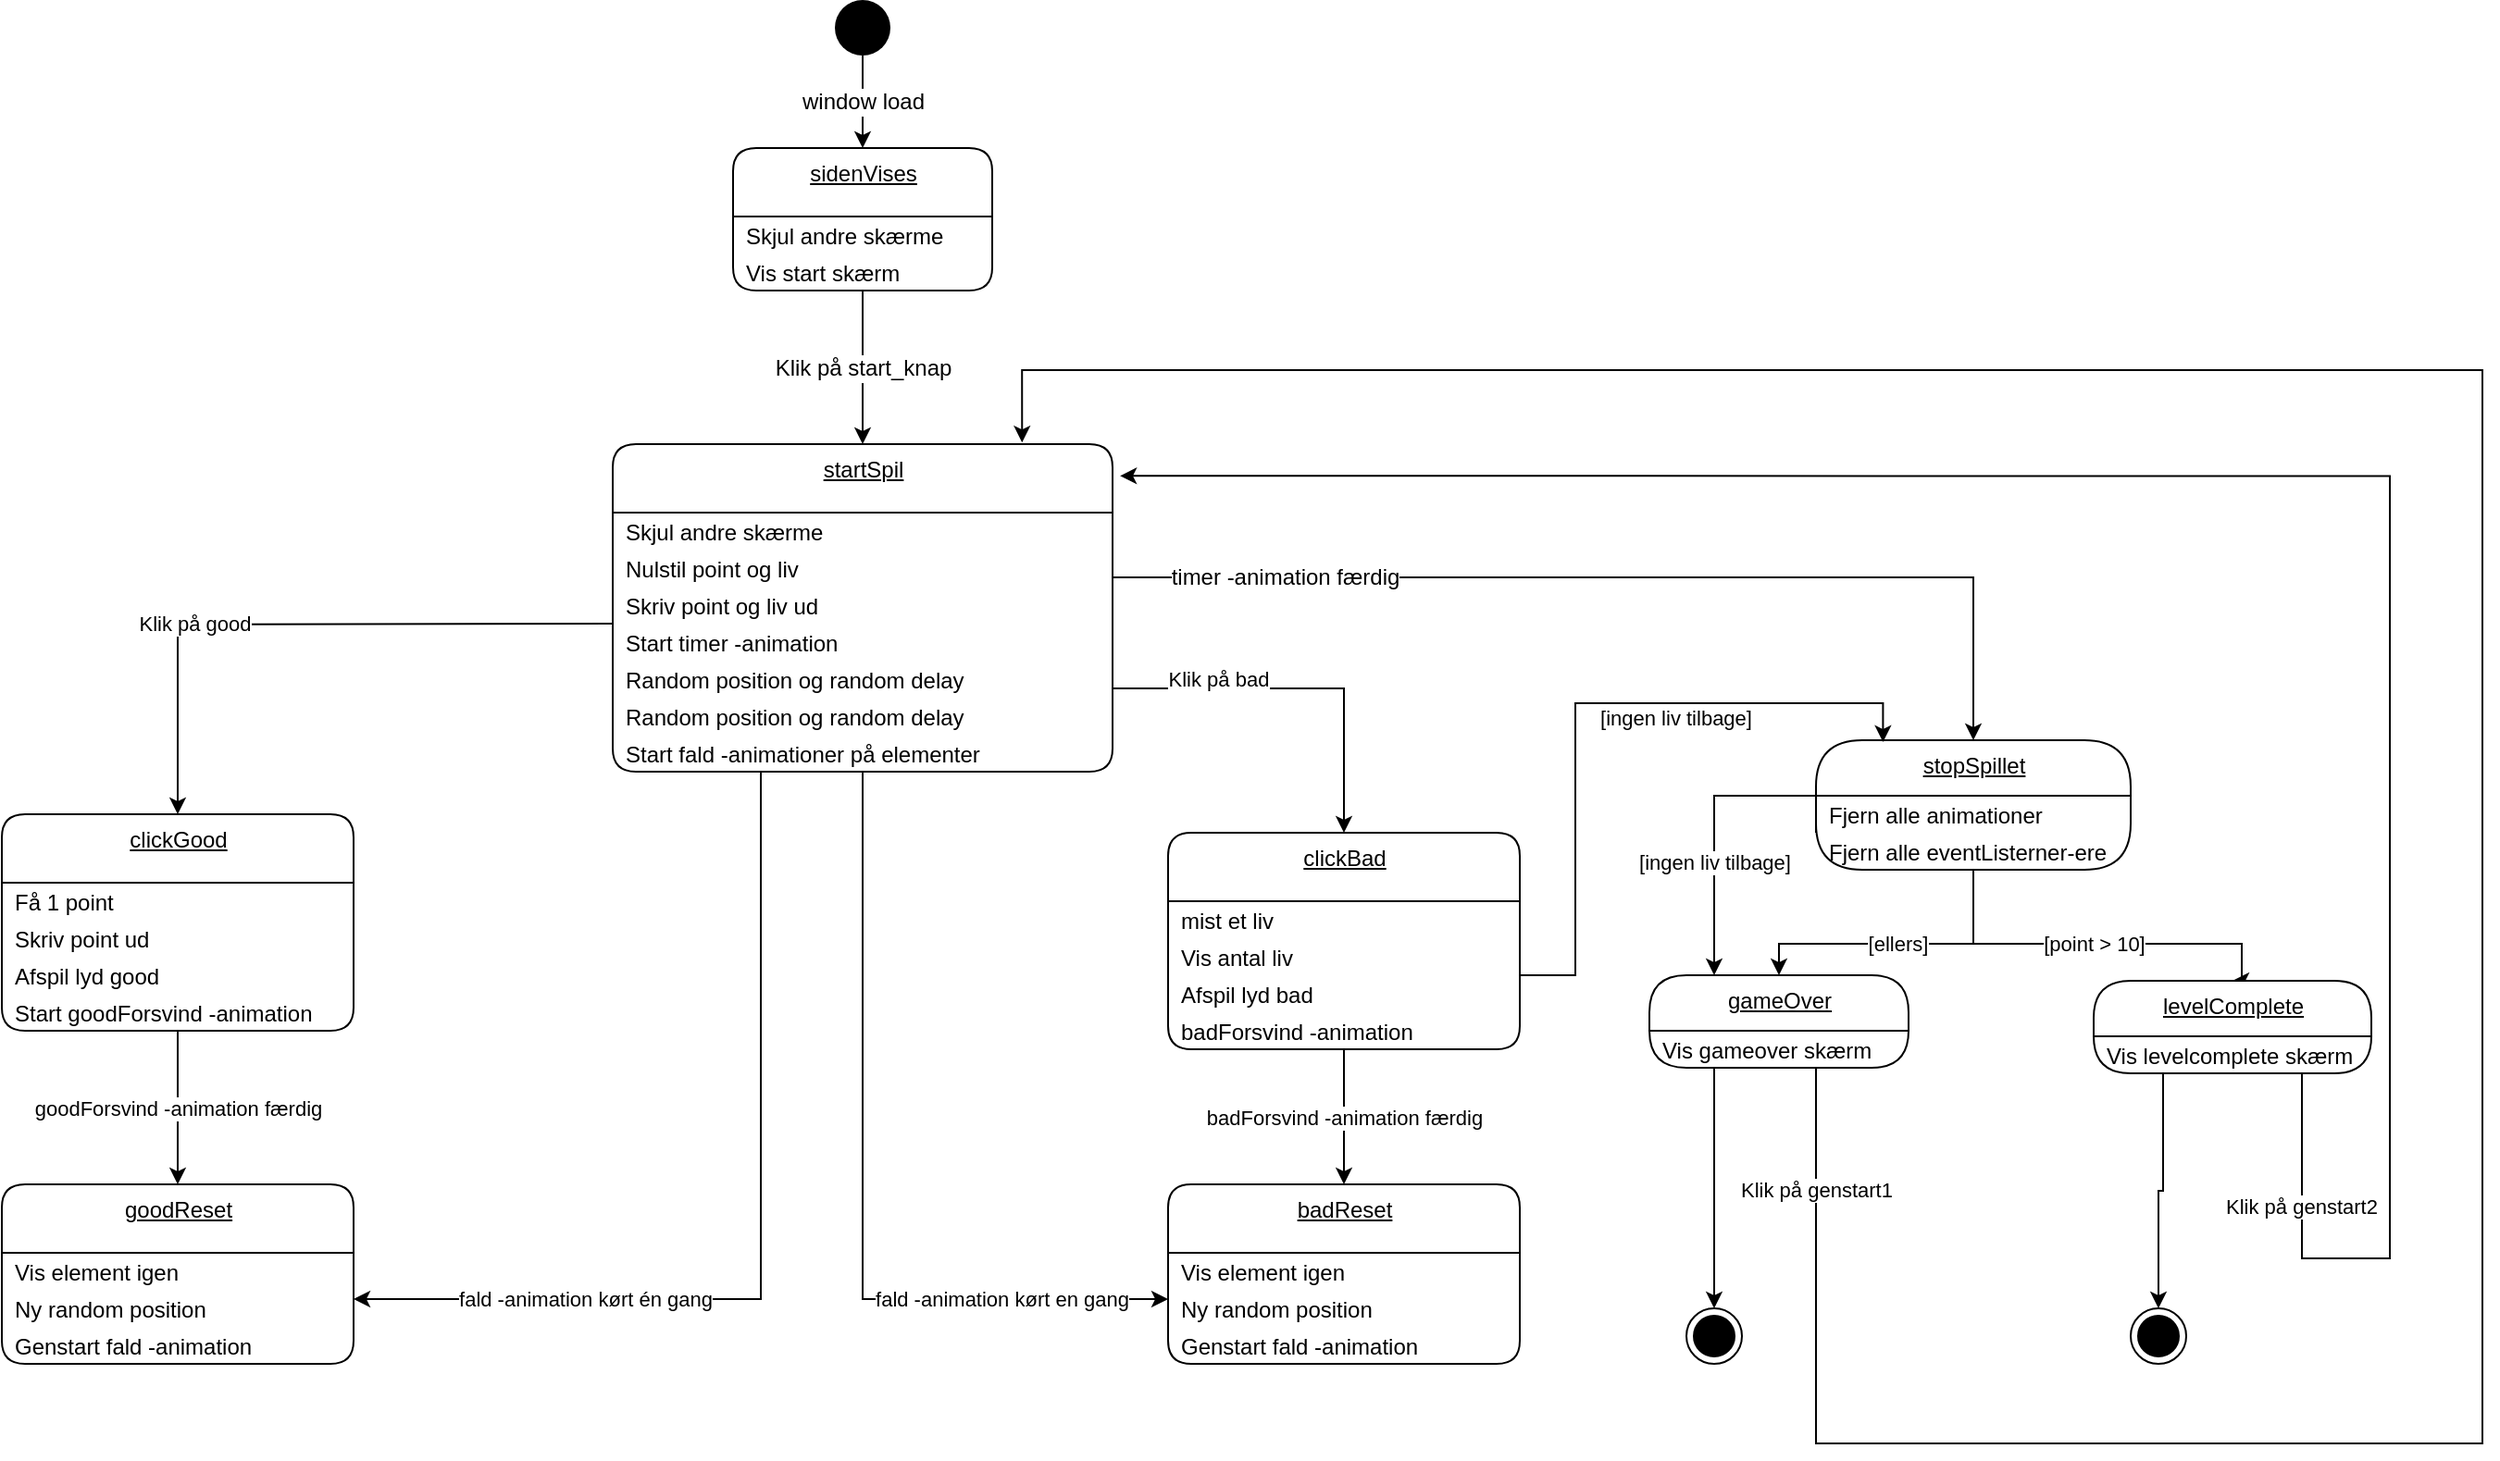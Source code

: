 <mxfile>
    <diagram id="dPa3eCRp1KqCvTpyh3m8" name="Page-1">
        <mxGraphModel dx="1016" dy="619" grid="1" gridSize="10" guides="1" tooltips="1" connect="1" arrows="1" fold="1" page="1" pageScale="1" pageWidth="827" pageHeight="1169" math="0" shadow="0">
            <root>
                <mxCell id="0"/>
                <mxCell id="1" parent="0"/>
                <mxCell id="23" value="&lt;span style=&quot;font-size: 12px&quot;&gt;window load&lt;/span&gt;" style="edgeStyle=orthogonalEdgeStyle;rounded=0;orthogonalLoop=1;jettySize=auto;html=1;exitX=0.5;exitY=1;exitDx=0;exitDy=0;entryX=0.5;entryY=0;entryDx=0;entryDy=0;" parent="1" source="2" target="63" edge="1">
                    <mxGeometry relative="1" as="geometry">
                        <mxPoint x="260" y="80" as="targetPoint"/>
                    </mxGeometry>
                </mxCell>
                <mxCell id="2" value="" style="ellipse;fillColor=#000000;strokeColor=none;" parent="1" vertex="1">
                    <mxGeometry x="460" width="30" height="30" as="geometry"/>
                </mxCell>
                <mxCell id="25" value="startSpil" style="swimlane;fontStyle=4;align=center;verticalAlign=top;childLayout=stackLayout;horizontal=1;startSize=37;horizontalStack=0;resizeParent=1;resizeParentMax=0;resizeLast=0;collapsible=0;marginBottom=0;html=1;rounded=1;absoluteArcSize=1;arcSize=25;" parent="1" vertex="1">
                    <mxGeometry x="340" y="240" width="270" height="177" as="geometry"/>
                </mxCell>
                <mxCell id="26" value="Skjul andre skærme" style="fillColor=none;strokeColor=none;align=left;verticalAlign=middle;spacingLeft=5;" parent="25" vertex="1">
                    <mxGeometry y="37" width="270" height="20" as="geometry"/>
                </mxCell>
                <mxCell id="46" value="Nulstil point og liv" style="fillColor=none;strokeColor=none;align=left;verticalAlign=middle;spacingLeft=5;" parent="25" vertex="1">
                    <mxGeometry y="57" width="270" height="20" as="geometry"/>
                </mxCell>
                <mxCell id="47" value="Skriv point og liv ud" style="fillColor=none;strokeColor=none;align=left;verticalAlign=middle;spacingLeft=5;" parent="25" vertex="1">
                    <mxGeometry y="77" width="270" height="20" as="geometry"/>
                </mxCell>
                <mxCell id="49" value="Start timer -animation" style="fillColor=none;strokeColor=none;align=left;verticalAlign=middle;spacingLeft=5;" parent="25" vertex="1">
                    <mxGeometry y="97" width="270" height="20" as="geometry"/>
                </mxCell>
                <mxCell id="50" value="Random position og random delay" style="fillColor=none;strokeColor=none;align=left;verticalAlign=middle;spacingLeft=5;" parent="25" vertex="1">
                    <mxGeometry y="117" width="270" height="20" as="geometry"/>
                </mxCell>
                <mxCell id="51" value="Random position og random delay" style="fillColor=none;strokeColor=none;align=left;verticalAlign=middle;spacingLeft=5;" parent="25" vertex="1">
                    <mxGeometry y="137" width="270" height="20" as="geometry"/>
                </mxCell>
                <mxCell id="52" value="Start fald -animationer på elementer" style="fillColor=none;strokeColor=none;align=left;verticalAlign=middle;spacingLeft=5;" parent="25" vertex="1">
                    <mxGeometry y="157" width="270" height="20" as="geometry"/>
                </mxCell>
                <mxCell id="53" value="&lt;span style=&quot;font-size: 12px&quot;&gt;Klik på start_knap&lt;/span&gt;" style="edgeStyle=orthogonalEdgeStyle;rounded=0;orthogonalLoop=1;jettySize=auto;html=1;exitX=0.5;exitY=1;exitDx=0;exitDy=0;entryX=0.5;entryY=0;entryDx=0;entryDy=0;" parent="1" source="65" target="25" edge="1">
                    <mxGeometry relative="1" as="geometry">
                        <mxPoint x="260" y="157" as="sourcePoint"/>
                    </mxGeometry>
                </mxCell>
                <mxCell id="55" value="clickGood" style="swimlane;fontStyle=4;align=center;verticalAlign=top;childLayout=stackLayout;horizontal=1;startSize=37;horizontalStack=0;resizeParent=1;resizeParentMax=0;resizeLast=0;collapsible=0;marginBottom=0;html=1;rounded=1;absoluteArcSize=1;arcSize=25;" parent="1" vertex="1">
                    <mxGeometry x="10" y="440" width="190" height="117" as="geometry"/>
                </mxCell>
                <mxCell id="56" value="Få 1 point" style="fillColor=none;strokeColor=none;align=left;verticalAlign=middle;spacingLeft=5;" parent="55" vertex="1">
                    <mxGeometry y="37" width="190" height="20" as="geometry"/>
                </mxCell>
                <mxCell id="57" value="Skriv point ud" style="fillColor=none;strokeColor=none;align=left;verticalAlign=middle;spacingLeft=5;" parent="55" vertex="1">
                    <mxGeometry y="57" width="190" height="20" as="geometry"/>
                </mxCell>
                <mxCell id="117" value="Afspil lyd good" style="fillColor=none;strokeColor=none;align=left;verticalAlign=middle;spacingLeft=5;" vertex="1" parent="55">
                    <mxGeometry y="77" width="190" height="20" as="geometry"/>
                </mxCell>
                <mxCell id="58" value="Start goodForsvind -animation" style="fillColor=none;strokeColor=none;align=left;verticalAlign=middle;spacingLeft=5;" parent="55" vertex="1">
                    <mxGeometry y="97" width="190" height="20" as="geometry"/>
                </mxCell>
                <mxCell id="63" value="sidenVises" style="swimlane;fontStyle=4;align=center;verticalAlign=top;childLayout=stackLayout;horizontal=1;startSize=37;horizontalStack=0;resizeParent=1;resizeParentMax=0;resizeLast=0;collapsible=0;marginBottom=0;html=1;rounded=1;absoluteArcSize=1;arcSize=25;" parent="1" vertex="1">
                    <mxGeometry x="405" y="80" width="140" height="77" as="geometry"/>
                </mxCell>
                <mxCell id="64" value="Skjul andre skærme" style="fillColor=none;strokeColor=none;align=left;verticalAlign=middle;spacingLeft=5;" parent="63" vertex="1">
                    <mxGeometry y="37" width="140" height="20" as="geometry"/>
                </mxCell>
                <mxCell id="65" value="Vis start skærm" style="fillColor=none;strokeColor=none;align=left;verticalAlign=middle;spacingLeft=5;" parent="63" vertex="1">
                    <mxGeometry y="57" width="140" height="20" as="geometry"/>
                </mxCell>
                <mxCell id="68" value="goodReset" style="swimlane;fontStyle=4;align=center;verticalAlign=top;childLayout=stackLayout;horizontal=1;startSize=37;horizontalStack=0;resizeParent=1;resizeParentMax=0;resizeLast=0;collapsible=0;marginBottom=0;html=1;rounded=1;absoluteArcSize=1;arcSize=25;" parent="1" vertex="1">
                    <mxGeometry x="10" y="640" width="190" height="97" as="geometry"/>
                </mxCell>
                <mxCell id="69" value="Vis element igen" style="fillColor=none;strokeColor=none;align=left;verticalAlign=middle;spacingLeft=5;" parent="68" vertex="1">
                    <mxGeometry y="37" width="190" height="20" as="geometry"/>
                </mxCell>
                <mxCell id="70" value="Ny random position" style="fillColor=none;strokeColor=none;align=left;verticalAlign=middle;spacingLeft=5;" parent="68" vertex="1">
                    <mxGeometry y="57" width="190" height="20" as="geometry"/>
                </mxCell>
                <mxCell id="71" value="Genstart fald -animation" style="fillColor=none;strokeColor=none;align=left;verticalAlign=middle;spacingLeft=5;" parent="68" vertex="1">
                    <mxGeometry y="77" width="190" height="20" as="geometry"/>
                </mxCell>
                <mxCell id="72" value="goodForsvind -animation færdig" style="edgeStyle=orthogonalEdgeStyle;rounded=0;orthogonalLoop=1;jettySize=auto;html=1;exitX=0.5;exitY=1;exitDx=0;exitDy=0;entryX=0.5;entryY=0;entryDx=0;entryDy=0;" parent="1" source="58" target="68" edge="1">
                    <mxGeometry relative="1" as="geometry"/>
                </mxCell>
                <mxCell id="73" value="Klik på good" style="edgeStyle=orthogonalEdgeStyle;rounded=0;orthogonalLoop=1;jettySize=auto;html=1;exitX=0;exitY=0;exitDx=0;exitDy=0;entryX=0.5;entryY=0;entryDx=0;entryDy=0;" parent="1" target="55" edge="1">
                    <mxGeometry x="0.334" relative="1" as="geometry">
                        <mxPoint x="-1" as="offset"/>
                        <mxPoint x="340" y="337" as="sourcePoint"/>
                    </mxGeometry>
                </mxCell>
                <mxCell id="74" value="fald -animation kørt én gang" style="edgeStyle=orthogonalEdgeStyle;rounded=0;orthogonalLoop=1;jettySize=auto;html=1;exitX=0.5;exitY=1;exitDx=0;exitDy=0;entryX=1;entryY=0.25;entryDx=0;entryDy=0;" parent="1" source="52" target="70" edge="1">
                    <mxGeometry x="0.556" relative="1" as="geometry">
                        <Array as="points">
                            <mxPoint x="420" y="417"/>
                            <mxPoint x="420" y="702"/>
                        </Array>
                        <mxPoint as="offset"/>
                    </mxGeometry>
                </mxCell>
                <mxCell id="75" value="clickBad" style="swimlane;fontStyle=4;align=center;verticalAlign=top;childLayout=stackLayout;horizontal=1;startSize=37;horizontalStack=0;resizeParent=1;resizeParentMax=0;resizeLast=0;collapsible=0;marginBottom=0;html=1;rounded=1;absoluteArcSize=1;arcSize=25;" parent="1" vertex="1">
                    <mxGeometry x="640" y="450" width="190" height="117" as="geometry"/>
                </mxCell>
                <mxCell id="76" value="mist et liv" style="fillColor=none;strokeColor=none;align=left;verticalAlign=middle;spacingLeft=5;" parent="75" vertex="1">
                    <mxGeometry y="37" width="190" height="20" as="geometry"/>
                </mxCell>
                <mxCell id="77" value="Vis antal liv" style="fillColor=none;strokeColor=none;align=left;verticalAlign=middle;spacingLeft=5;" parent="75" vertex="1">
                    <mxGeometry y="57" width="190" height="20" as="geometry"/>
                </mxCell>
                <mxCell id="118" value="Afspil lyd bad" style="fillColor=none;strokeColor=none;align=left;verticalAlign=middle;spacingLeft=5;" vertex="1" parent="75">
                    <mxGeometry y="77" width="190" height="20" as="geometry"/>
                </mxCell>
                <mxCell id="78" value="badForsvind -animation" style="fillColor=none;strokeColor=none;align=left;verticalAlign=middle;spacingLeft=5;" parent="75" vertex="1">
                    <mxGeometry y="97" width="190" height="20" as="geometry"/>
                </mxCell>
                <mxCell id="79" value="badReset" style="swimlane;fontStyle=4;align=center;verticalAlign=top;childLayout=stackLayout;horizontal=1;startSize=37;horizontalStack=0;resizeParent=1;resizeParentMax=0;resizeLast=0;collapsible=0;marginBottom=0;html=1;rounded=1;absoluteArcSize=1;arcSize=25;" parent="1" vertex="1">
                    <mxGeometry x="640" y="640" width="190" height="97" as="geometry"/>
                </mxCell>
                <mxCell id="80" value="Vis element igen" style="fillColor=none;strokeColor=none;align=left;verticalAlign=middle;spacingLeft=5;" parent="79" vertex="1">
                    <mxGeometry y="37" width="190" height="20" as="geometry"/>
                </mxCell>
                <mxCell id="81" value="Ny random position" style="fillColor=none;strokeColor=none;align=left;verticalAlign=middle;spacingLeft=5;" parent="79" vertex="1">
                    <mxGeometry y="57" width="190" height="20" as="geometry"/>
                </mxCell>
                <mxCell id="82" value="Genstart fald -animation" style="fillColor=none;strokeColor=none;align=left;verticalAlign=middle;spacingLeft=5;" parent="79" vertex="1">
                    <mxGeometry y="77" width="190" height="20" as="geometry"/>
                </mxCell>
                <mxCell id="83" value="badForsvind -animation færdig" style="edgeStyle=orthogonalEdgeStyle;rounded=0;orthogonalLoop=1;jettySize=auto;html=1;exitX=0.5;exitY=1;exitDx=0;exitDy=0;entryX=0.5;entryY=0;entryDx=0;entryDy=0;" parent="1" source="78" target="79" edge="1">
                    <mxGeometry relative="1" as="geometry"/>
                </mxCell>
                <mxCell id="84" value="Klik på bad" style="edgeStyle=orthogonalEdgeStyle;rounded=0;orthogonalLoop=1;jettySize=auto;html=1;exitX=1;exitY=0.75;exitDx=0;exitDy=0;entryX=0.5;entryY=0;entryDx=0;entryDy=0;" parent="1" source="50" target="75" edge="1">
                    <mxGeometry x="-0.437" y="5" relative="1" as="geometry">
                        <mxPoint as="offset"/>
                    </mxGeometry>
                </mxCell>
                <mxCell id="85" value="fald -animation kørt en gang" style="edgeStyle=orthogonalEdgeStyle;rounded=0;orthogonalLoop=1;jettySize=auto;html=1;exitX=0.5;exitY=1;exitDx=0;exitDy=0;entryX=0;entryY=0.25;entryDx=0;entryDy=0;" parent="1" edge="1" source="52">
                    <mxGeometry x="0.599" relative="1" as="geometry">
                        <mxPoint x="494.17" y="437.26" as="sourcePoint"/>
                        <mxPoint x="640" y="702" as="targetPoint"/>
                        <Array as="points">
                            <mxPoint x="475" y="702"/>
                        </Array>
                        <mxPoint as="offset"/>
                    </mxGeometry>
                </mxCell>
                <mxCell id="87" value="&lt;span style=&quot;font-size: 12px&quot;&gt;timer -animation færdig&lt;/span&gt;" style="edgeStyle=orthogonalEdgeStyle;rounded=0;orthogonalLoop=1;jettySize=auto;html=1;entryX=0.5;entryY=0;entryDx=0;entryDy=0;exitX=1;exitY=0.75;exitDx=0;exitDy=0;" parent="1" source="46" target="88" edge="1">
                    <mxGeometry x="-0.665" relative="1" as="geometry">
                        <mxPoint x="740.0" y="120" as="sourcePoint"/>
                        <mxPoint x="765" y="87" as="targetPoint"/>
                        <mxPoint as="offset"/>
                    </mxGeometry>
                </mxCell>
                <mxCell id="88" value="stopSpillet" style="swimlane;fontStyle=4;align=center;verticalAlign=top;childLayout=stackLayout;horizontal=1;startSize=30;horizontalStack=0;resizeParent=1;resizeParentMax=0;resizeLast=0;collapsible=0;marginBottom=0;html=1;rounded=1;absoluteArcSize=1;arcSize=50;" parent="1" vertex="1">
                    <mxGeometry x="990" y="400" width="170" height="70" as="geometry"/>
                </mxCell>
                <mxCell id="89" value="Fjern alle animationer" style="fillColor=none;strokeColor=none;align=left;verticalAlign=middle;spacingLeft=5;" parent="88" vertex="1">
                    <mxGeometry y="30" width="170" height="20" as="geometry"/>
                </mxCell>
                <mxCell id="90" value="Fjern alle eventListerner-ere" style="fillColor=none;strokeColor=none;align=left;verticalAlign=middle;spacingLeft=5;" parent="88" vertex="1">
                    <mxGeometry y="50" width="170" height="20" as="geometry"/>
                </mxCell>
                <mxCell id="91" value="[point &amp;gt; 10]" style="edgeStyle=orthogonalEdgeStyle;rounded=0;orthogonalLoop=1;jettySize=auto;html=1;exitX=0.5;exitY=1;exitDx=0;exitDy=0;entryX=0.5;entryY=0;entryDx=0;entryDy=0;" parent="1" source="90" target="92" edge="1">
                    <mxGeometry relative="1" as="geometry">
                        <mxPoint x="1060" y="520" as="targetPoint"/>
                        <Array as="points">
                            <mxPoint x="1075" y="510"/>
                            <mxPoint x="1220" y="510"/>
                        </Array>
                    </mxGeometry>
                </mxCell>
                <mxCell id="92" value="levelComplete" style="swimlane;fontStyle=4;align=center;verticalAlign=top;childLayout=stackLayout;horizontal=1;startSize=30;horizontalStack=0;resizeParent=1;resizeParentMax=0;resizeLast=0;collapsible=0;marginBottom=0;html=1;rounded=1;absoluteArcSize=1;arcSize=92;" parent="1" vertex="1">
                    <mxGeometry x="1140" y="530" width="150" height="50" as="geometry"/>
                </mxCell>
                <mxCell id="93" value="Vis levelcomplete skærm" style="fillColor=none;strokeColor=none;align=left;verticalAlign=middle;spacingLeft=5;" parent="92" vertex="1">
                    <mxGeometry y="30" width="150" height="20" as="geometry"/>
                </mxCell>
                <mxCell id="94" style="edgeStyle=orthogonalEdgeStyle;rounded=0;orthogonalLoop=1;jettySize=auto;html=1;exitX=0.25;exitY=1;exitDx=0;exitDy=0;entryX=0.5;entryY=0;entryDx=0;entryDy=0;" parent="1" source="93" target="102" edge="1">
                    <mxGeometry relative="1" as="geometry">
                        <mxPoint x="1185" y="620" as="targetPoint"/>
                    </mxGeometry>
                </mxCell>
                <mxCell id="95" value="gameOver" style="swimlane;fontStyle=4;align=center;verticalAlign=top;childLayout=stackLayout;horizontal=1;startSize=30;horizontalStack=0;resizeParent=1;resizeParentMax=0;resizeLast=0;collapsible=0;marginBottom=0;html=1;rounded=1;absoluteArcSize=1;arcSize=92;" parent="1" vertex="1">
                    <mxGeometry x="900" y="527" width="140" height="50" as="geometry"/>
                </mxCell>
                <mxCell id="96" value="Vis gameover skærm" style="fillColor=none;strokeColor=none;align=left;verticalAlign=middle;spacingLeft=5;" parent="95" vertex="1">
                    <mxGeometry y="30" width="140" height="20" as="geometry"/>
                </mxCell>
                <mxCell id="98" value="[ellers]" style="edgeStyle=orthogonalEdgeStyle;rounded=0;orthogonalLoop=1;jettySize=auto;html=1;exitX=0.5;exitY=1;exitDx=0;exitDy=0;entryX=0.5;entryY=0;entryDx=0;entryDy=0;" parent="1" source="90" target="95" edge="1">
                    <mxGeometry relative="1" as="geometry">
                        <mxPoint x="974" y="530" as="targetPoint"/>
                        <Array as="points">
                            <mxPoint x="1075" y="510"/>
                            <mxPoint x="970" y="510"/>
                        </Array>
                    </mxGeometry>
                </mxCell>
                <mxCell id="99" style="edgeStyle=orthogonalEdgeStyle;rounded=0;orthogonalLoop=1;jettySize=auto;html=1;exitX=0;exitY=0;exitDx=0;exitDy=0;entryX=0.25;entryY=0;entryDx=0;entryDy=0;" parent="1" source="90" target="95" edge="1">
                    <mxGeometry relative="1" as="geometry">
                        <mxPoint x="939" y="530" as="targetPoint"/>
                    </mxGeometry>
                </mxCell>
                <mxCell id="100" value="[ingen liv tilbage]" style="edgeLabel;html=1;align=center;verticalAlign=middle;resizable=0;points=[];" parent="99" vertex="1" connectable="0">
                    <mxGeometry x="0.285" relative="1" as="geometry">
                        <mxPoint as="offset"/>
                    </mxGeometry>
                </mxCell>
                <mxCell id="101" value="" style="ellipse;html=1;shape=endState;fillColor=#000000;strokeColor=#000000;" parent="1" vertex="1">
                    <mxGeometry x="920" y="707" width="30" height="30" as="geometry"/>
                </mxCell>
                <mxCell id="102" value="" style="ellipse;html=1;shape=endState;fillColor=#000000;strokeColor=#000000;" parent="1" vertex="1">
                    <mxGeometry x="1160" y="707" width="30" height="30" as="geometry"/>
                </mxCell>
                <mxCell id="103" value="Klik på genstart1" style="edgeStyle=orthogonalEdgeStyle;rounded=0;orthogonalLoop=1;jettySize=auto;html=1;exitX=0.75;exitY=1;exitDx=0;exitDy=0;entryX=0.819;entryY=-0.005;entryDx=0;entryDy=0;entryPerimeter=0;" parent="1" source="96" target="25" edge="1">
                    <mxGeometry x="-0.918" relative="1" as="geometry">
                        <mxPoint x="710" y="263" as="targetPoint"/>
                        <Array as="points">
                            <mxPoint x="990" y="577"/>
                            <mxPoint x="990" y="780"/>
                            <mxPoint x="1350" y="780"/>
                            <mxPoint x="1350" y="200"/>
                            <mxPoint x="561" y="200"/>
                        </Array>
                        <mxPoint y="-1" as="offset"/>
                    </mxGeometry>
                </mxCell>
                <mxCell id="104" value="Klik på genstart2" style="edgeStyle=orthogonalEdgeStyle;rounded=0;orthogonalLoop=1;jettySize=auto;html=1;exitX=0.75;exitY=1;exitDx=0;exitDy=0;entryX=1.015;entryY=0.097;entryDx=0;entryDy=0;entryPerimeter=0;" parent="1" source="93" target="25" edge="1">
                    <mxGeometry x="-0.885" relative="1" as="geometry">
                        <mxPoint x="1255" y="780" as="targetPoint"/>
                        <Array as="points">
                            <mxPoint x="1255" y="680"/>
                            <mxPoint x="1300" y="680"/>
                            <mxPoint x="1300" y="259"/>
                        </Array>
                        <mxPoint x="-1" as="offset"/>
                    </mxGeometry>
                </mxCell>
                <mxCell id="109" style="edgeStyle=orthogonalEdgeStyle;rounded=0;orthogonalLoop=1;jettySize=auto;html=1;exitX=0.25;exitY=1;exitDx=0;exitDy=0;entryX=0.5;entryY=0;entryDx=0;entryDy=0;" parent="1" source="96" target="101" edge="1">
                    <mxGeometry relative="1" as="geometry"/>
                </mxCell>
                <mxCell id="110" style="edgeStyle=orthogonalEdgeStyle;rounded=0;orthogonalLoop=1;jettySize=auto;html=1;exitX=1;exitY=0.5;exitDx=0;exitDy=0;entryX=0.213;entryY=0.014;entryDx=0;entryDy=0;entryPerimeter=0;" parent="1" source="76" target="88" edge="1">
                    <mxGeometry relative="1" as="geometry">
                        <Array as="points">
                            <mxPoint x="860" y="527"/>
                            <mxPoint x="860" y="380"/>
                            <mxPoint x="1026" y="380"/>
                        </Array>
                    </mxGeometry>
                </mxCell>
                <mxCell id="111" value="[ingen liv tilbage]" style="edgeLabel;html=1;align=center;verticalAlign=middle;resizable=0;points=[];" parent="110" vertex="1" connectable="0">
                    <mxGeometry x="-0.001" y="1" relative="1" as="geometry">
                        <mxPoint x="55" y="-2" as="offset"/>
                    </mxGeometry>
                </mxCell>
            </root>
        </mxGraphModel>
    </diagram>
</mxfile>